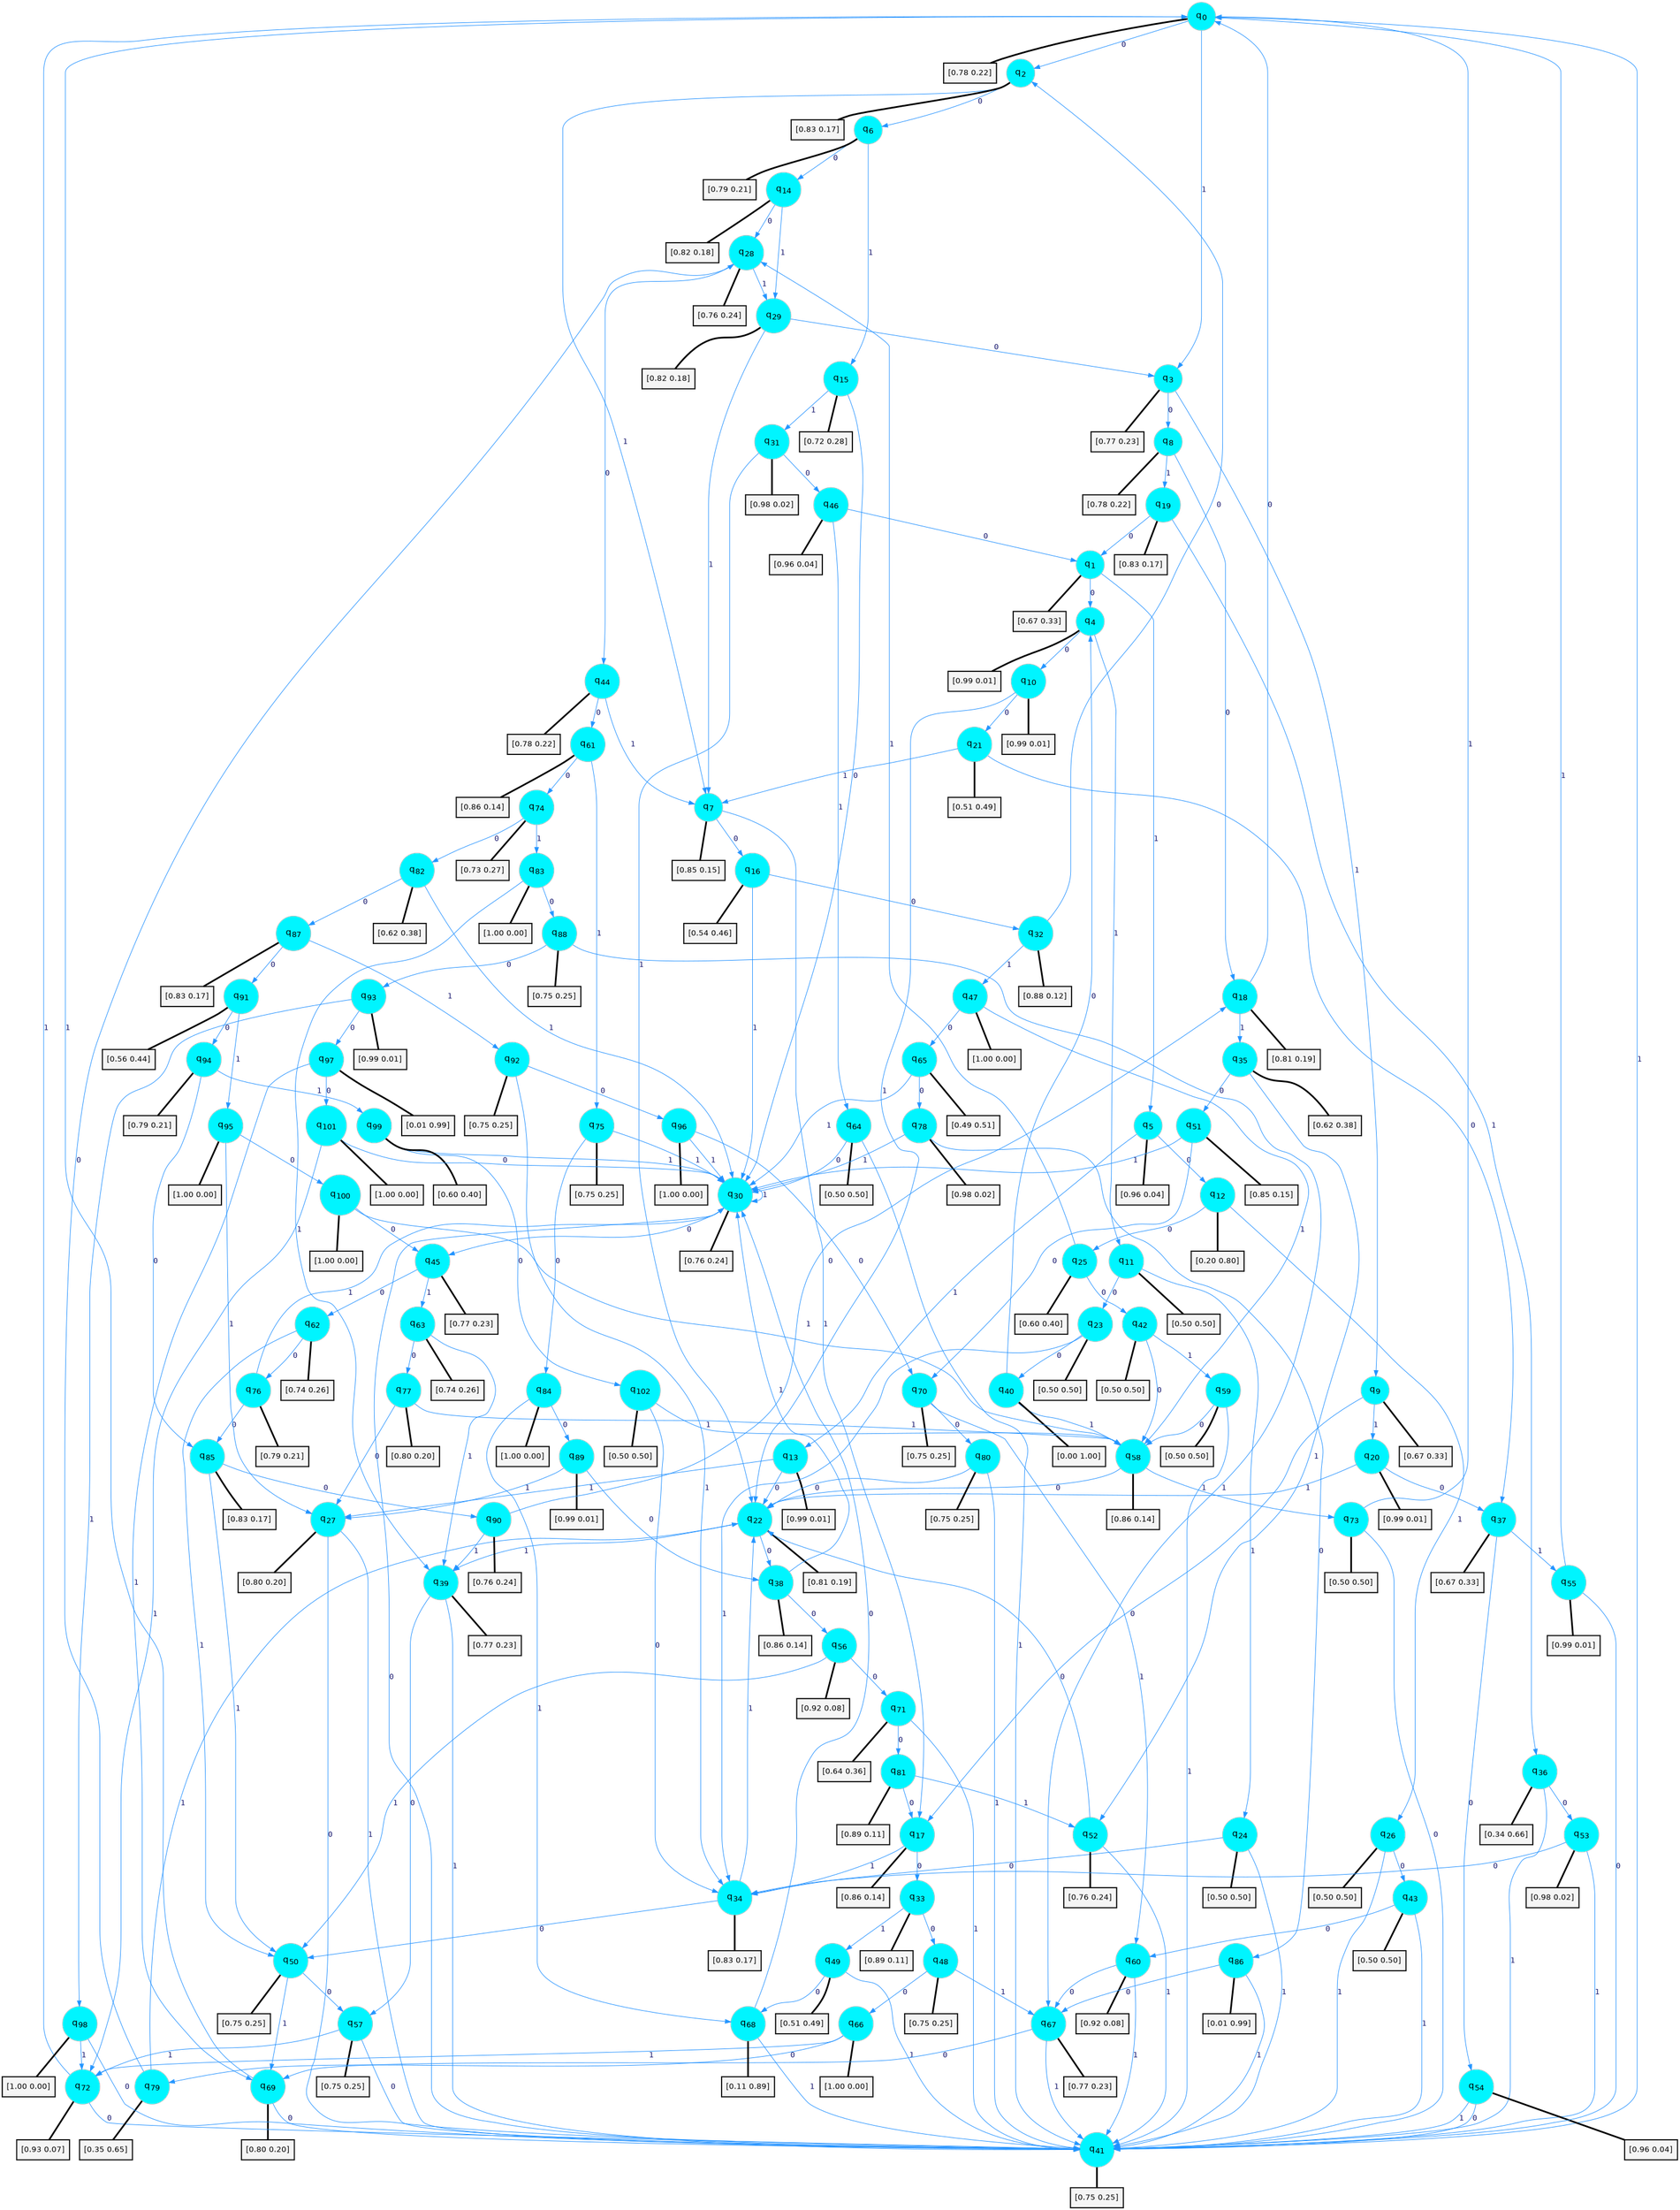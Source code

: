 digraph G {
graph [
bgcolor=transparent, dpi=300, rankdir=TD, size="40,25"];
node [
color=gray, fillcolor=turquoise1, fontcolor=black, fontname=Helvetica, fontsize=16, fontweight=bold, shape=circle, style=filled];
edge [
arrowsize=1, color=dodgerblue1, fontcolor=midnightblue, fontname=courier, fontweight=bold, penwidth=1, style=solid, weight=20];
0[label=<q<SUB>0</SUB>>];
1[label=<q<SUB>1</SUB>>];
2[label=<q<SUB>2</SUB>>];
3[label=<q<SUB>3</SUB>>];
4[label=<q<SUB>4</SUB>>];
5[label=<q<SUB>5</SUB>>];
6[label=<q<SUB>6</SUB>>];
7[label=<q<SUB>7</SUB>>];
8[label=<q<SUB>8</SUB>>];
9[label=<q<SUB>9</SUB>>];
10[label=<q<SUB>10</SUB>>];
11[label=<q<SUB>11</SUB>>];
12[label=<q<SUB>12</SUB>>];
13[label=<q<SUB>13</SUB>>];
14[label=<q<SUB>14</SUB>>];
15[label=<q<SUB>15</SUB>>];
16[label=<q<SUB>16</SUB>>];
17[label=<q<SUB>17</SUB>>];
18[label=<q<SUB>18</SUB>>];
19[label=<q<SUB>19</SUB>>];
20[label=<q<SUB>20</SUB>>];
21[label=<q<SUB>21</SUB>>];
22[label=<q<SUB>22</SUB>>];
23[label=<q<SUB>23</SUB>>];
24[label=<q<SUB>24</SUB>>];
25[label=<q<SUB>25</SUB>>];
26[label=<q<SUB>26</SUB>>];
27[label=<q<SUB>27</SUB>>];
28[label=<q<SUB>28</SUB>>];
29[label=<q<SUB>29</SUB>>];
30[label=<q<SUB>30</SUB>>];
31[label=<q<SUB>31</SUB>>];
32[label=<q<SUB>32</SUB>>];
33[label=<q<SUB>33</SUB>>];
34[label=<q<SUB>34</SUB>>];
35[label=<q<SUB>35</SUB>>];
36[label=<q<SUB>36</SUB>>];
37[label=<q<SUB>37</SUB>>];
38[label=<q<SUB>38</SUB>>];
39[label=<q<SUB>39</SUB>>];
40[label=<q<SUB>40</SUB>>];
41[label=<q<SUB>41</SUB>>];
42[label=<q<SUB>42</SUB>>];
43[label=<q<SUB>43</SUB>>];
44[label=<q<SUB>44</SUB>>];
45[label=<q<SUB>45</SUB>>];
46[label=<q<SUB>46</SUB>>];
47[label=<q<SUB>47</SUB>>];
48[label=<q<SUB>48</SUB>>];
49[label=<q<SUB>49</SUB>>];
50[label=<q<SUB>50</SUB>>];
51[label=<q<SUB>51</SUB>>];
52[label=<q<SUB>52</SUB>>];
53[label=<q<SUB>53</SUB>>];
54[label=<q<SUB>54</SUB>>];
55[label=<q<SUB>55</SUB>>];
56[label=<q<SUB>56</SUB>>];
57[label=<q<SUB>57</SUB>>];
58[label=<q<SUB>58</SUB>>];
59[label=<q<SUB>59</SUB>>];
60[label=<q<SUB>60</SUB>>];
61[label=<q<SUB>61</SUB>>];
62[label=<q<SUB>62</SUB>>];
63[label=<q<SUB>63</SUB>>];
64[label=<q<SUB>64</SUB>>];
65[label=<q<SUB>65</SUB>>];
66[label=<q<SUB>66</SUB>>];
67[label=<q<SUB>67</SUB>>];
68[label=<q<SUB>68</SUB>>];
69[label=<q<SUB>69</SUB>>];
70[label=<q<SUB>70</SUB>>];
71[label=<q<SUB>71</SUB>>];
72[label=<q<SUB>72</SUB>>];
73[label=<q<SUB>73</SUB>>];
74[label=<q<SUB>74</SUB>>];
75[label=<q<SUB>75</SUB>>];
76[label=<q<SUB>76</SUB>>];
77[label=<q<SUB>77</SUB>>];
78[label=<q<SUB>78</SUB>>];
79[label=<q<SUB>79</SUB>>];
80[label=<q<SUB>80</SUB>>];
81[label=<q<SUB>81</SUB>>];
82[label=<q<SUB>82</SUB>>];
83[label=<q<SUB>83</SUB>>];
84[label=<q<SUB>84</SUB>>];
85[label=<q<SUB>85</SUB>>];
86[label=<q<SUB>86</SUB>>];
87[label=<q<SUB>87</SUB>>];
88[label=<q<SUB>88</SUB>>];
89[label=<q<SUB>89</SUB>>];
90[label=<q<SUB>90</SUB>>];
91[label=<q<SUB>91</SUB>>];
92[label=<q<SUB>92</SUB>>];
93[label=<q<SUB>93</SUB>>];
94[label=<q<SUB>94</SUB>>];
95[label=<q<SUB>95</SUB>>];
96[label=<q<SUB>96</SUB>>];
97[label=<q<SUB>97</SUB>>];
98[label=<q<SUB>98</SUB>>];
99[label=<q<SUB>99</SUB>>];
100[label=<q<SUB>100</SUB>>];
101[label=<q<SUB>101</SUB>>];
102[label=<q<SUB>102</SUB>>];
103[label="[0.78 0.22]", shape=box,fontcolor=black, fontname=Helvetica, fontsize=14, penwidth=2, fillcolor=whitesmoke,color=black];
104[label="[0.67 0.33]", shape=box,fontcolor=black, fontname=Helvetica, fontsize=14, penwidth=2, fillcolor=whitesmoke,color=black];
105[label="[0.83 0.17]", shape=box,fontcolor=black, fontname=Helvetica, fontsize=14, penwidth=2, fillcolor=whitesmoke,color=black];
106[label="[0.77 0.23]", shape=box,fontcolor=black, fontname=Helvetica, fontsize=14, penwidth=2, fillcolor=whitesmoke,color=black];
107[label="[0.99 0.01]", shape=box,fontcolor=black, fontname=Helvetica, fontsize=14, penwidth=2, fillcolor=whitesmoke,color=black];
108[label="[0.96 0.04]", shape=box,fontcolor=black, fontname=Helvetica, fontsize=14, penwidth=2, fillcolor=whitesmoke,color=black];
109[label="[0.79 0.21]", shape=box,fontcolor=black, fontname=Helvetica, fontsize=14, penwidth=2, fillcolor=whitesmoke,color=black];
110[label="[0.85 0.15]", shape=box,fontcolor=black, fontname=Helvetica, fontsize=14, penwidth=2, fillcolor=whitesmoke,color=black];
111[label="[0.78 0.22]", shape=box,fontcolor=black, fontname=Helvetica, fontsize=14, penwidth=2, fillcolor=whitesmoke,color=black];
112[label="[0.67 0.33]", shape=box,fontcolor=black, fontname=Helvetica, fontsize=14, penwidth=2, fillcolor=whitesmoke,color=black];
113[label="[0.99 0.01]", shape=box,fontcolor=black, fontname=Helvetica, fontsize=14, penwidth=2, fillcolor=whitesmoke,color=black];
114[label="[0.50 0.50]", shape=box,fontcolor=black, fontname=Helvetica, fontsize=14, penwidth=2, fillcolor=whitesmoke,color=black];
115[label="[0.20 0.80]", shape=box,fontcolor=black, fontname=Helvetica, fontsize=14, penwidth=2, fillcolor=whitesmoke,color=black];
116[label="[0.99 0.01]", shape=box,fontcolor=black, fontname=Helvetica, fontsize=14, penwidth=2, fillcolor=whitesmoke,color=black];
117[label="[0.82 0.18]", shape=box,fontcolor=black, fontname=Helvetica, fontsize=14, penwidth=2, fillcolor=whitesmoke,color=black];
118[label="[0.72 0.28]", shape=box,fontcolor=black, fontname=Helvetica, fontsize=14, penwidth=2, fillcolor=whitesmoke,color=black];
119[label="[0.54 0.46]", shape=box,fontcolor=black, fontname=Helvetica, fontsize=14, penwidth=2, fillcolor=whitesmoke,color=black];
120[label="[0.86 0.14]", shape=box,fontcolor=black, fontname=Helvetica, fontsize=14, penwidth=2, fillcolor=whitesmoke,color=black];
121[label="[0.81 0.19]", shape=box,fontcolor=black, fontname=Helvetica, fontsize=14, penwidth=2, fillcolor=whitesmoke,color=black];
122[label="[0.83 0.17]", shape=box,fontcolor=black, fontname=Helvetica, fontsize=14, penwidth=2, fillcolor=whitesmoke,color=black];
123[label="[0.99 0.01]", shape=box,fontcolor=black, fontname=Helvetica, fontsize=14, penwidth=2, fillcolor=whitesmoke,color=black];
124[label="[0.51 0.49]", shape=box,fontcolor=black, fontname=Helvetica, fontsize=14, penwidth=2, fillcolor=whitesmoke,color=black];
125[label="[0.81 0.19]", shape=box,fontcolor=black, fontname=Helvetica, fontsize=14, penwidth=2, fillcolor=whitesmoke,color=black];
126[label="[0.50 0.50]", shape=box,fontcolor=black, fontname=Helvetica, fontsize=14, penwidth=2, fillcolor=whitesmoke,color=black];
127[label="[0.50 0.50]", shape=box,fontcolor=black, fontname=Helvetica, fontsize=14, penwidth=2, fillcolor=whitesmoke,color=black];
128[label="[0.60 0.40]", shape=box,fontcolor=black, fontname=Helvetica, fontsize=14, penwidth=2, fillcolor=whitesmoke,color=black];
129[label="[0.50 0.50]", shape=box,fontcolor=black, fontname=Helvetica, fontsize=14, penwidth=2, fillcolor=whitesmoke,color=black];
130[label="[0.80 0.20]", shape=box,fontcolor=black, fontname=Helvetica, fontsize=14, penwidth=2, fillcolor=whitesmoke,color=black];
131[label="[0.76 0.24]", shape=box,fontcolor=black, fontname=Helvetica, fontsize=14, penwidth=2, fillcolor=whitesmoke,color=black];
132[label="[0.82 0.18]", shape=box,fontcolor=black, fontname=Helvetica, fontsize=14, penwidth=2, fillcolor=whitesmoke,color=black];
133[label="[0.76 0.24]", shape=box,fontcolor=black, fontname=Helvetica, fontsize=14, penwidth=2, fillcolor=whitesmoke,color=black];
134[label="[0.98 0.02]", shape=box,fontcolor=black, fontname=Helvetica, fontsize=14, penwidth=2, fillcolor=whitesmoke,color=black];
135[label="[0.88 0.12]", shape=box,fontcolor=black, fontname=Helvetica, fontsize=14, penwidth=2, fillcolor=whitesmoke,color=black];
136[label="[0.89 0.11]", shape=box,fontcolor=black, fontname=Helvetica, fontsize=14, penwidth=2, fillcolor=whitesmoke,color=black];
137[label="[0.83 0.17]", shape=box,fontcolor=black, fontname=Helvetica, fontsize=14, penwidth=2, fillcolor=whitesmoke,color=black];
138[label="[0.62 0.38]", shape=box,fontcolor=black, fontname=Helvetica, fontsize=14, penwidth=2, fillcolor=whitesmoke,color=black];
139[label="[0.34 0.66]", shape=box,fontcolor=black, fontname=Helvetica, fontsize=14, penwidth=2, fillcolor=whitesmoke,color=black];
140[label="[0.67 0.33]", shape=box,fontcolor=black, fontname=Helvetica, fontsize=14, penwidth=2, fillcolor=whitesmoke,color=black];
141[label="[0.86 0.14]", shape=box,fontcolor=black, fontname=Helvetica, fontsize=14, penwidth=2, fillcolor=whitesmoke,color=black];
142[label="[0.77 0.23]", shape=box,fontcolor=black, fontname=Helvetica, fontsize=14, penwidth=2, fillcolor=whitesmoke,color=black];
143[label="[0.00 1.00]", shape=box,fontcolor=black, fontname=Helvetica, fontsize=14, penwidth=2, fillcolor=whitesmoke,color=black];
144[label="[0.75 0.25]", shape=box,fontcolor=black, fontname=Helvetica, fontsize=14, penwidth=2, fillcolor=whitesmoke,color=black];
145[label="[0.50 0.50]", shape=box,fontcolor=black, fontname=Helvetica, fontsize=14, penwidth=2, fillcolor=whitesmoke,color=black];
146[label="[0.50 0.50]", shape=box,fontcolor=black, fontname=Helvetica, fontsize=14, penwidth=2, fillcolor=whitesmoke,color=black];
147[label="[0.78 0.22]", shape=box,fontcolor=black, fontname=Helvetica, fontsize=14, penwidth=2, fillcolor=whitesmoke,color=black];
148[label="[0.77 0.23]", shape=box,fontcolor=black, fontname=Helvetica, fontsize=14, penwidth=2, fillcolor=whitesmoke,color=black];
149[label="[0.96 0.04]", shape=box,fontcolor=black, fontname=Helvetica, fontsize=14, penwidth=2, fillcolor=whitesmoke,color=black];
150[label="[1.00 0.00]", shape=box,fontcolor=black, fontname=Helvetica, fontsize=14, penwidth=2, fillcolor=whitesmoke,color=black];
151[label="[0.75 0.25]", shape=box,fontcolor=black, fontname=Helvetica, fontsize=14, penwidth=2, fillcolor=whitesmoke,color=black];
152[label="[0.51 0.49]", shape=box,fontcolor=black, fontname=Helvetica, fontsize=14, penwidth=2, fillcolor=whitesmoke,color=black];
153[label="[0.75 0.25]", shape=box,fontcolor=black, fontname=Helvetica, fontsize=14, penwidth=2, fillcolor=whitesmoke,color=black];
154[label="[0.85 0.15]", shape=box,fontcolor=black, fontname=Helvetica, fontsize=14, penwidth=2, fillcolor=whitesmoke,color=black];
155[label="[0.76 0.24]", shape=box,fontcolor=black, fontname=Helvetica, fontsize=14, penwidth=2, fillcolor=whitesmoke,color=black];
156[label="[0.98 0.02]", shape=box,fontcolor=black, fontname=Helvetica, fontsize=14, penwidth=2, fillcolor=whitesmoke,color=black];
157[label="[0.96 0.04]", shape=box,fontcolor=black, fontname=Helvetica, fontsize=14, penwidth=2, fillcolor=whitesmoke,color=black];
158[label="[0.99 0.01]", shape=box,fontcolor=black, fontname=Helvetica, fontsize=14, penwidth=2, fillcolor=whitesmoke,color=black];
159[label="[0.92 0.08]", shape=box,fontcolor=black, fontname=Helvetica, fontsize=14, penwidth=2, fillcolor=whitesmoke,color=black];
160[label="[0.75 0.25]", shape=box,fontcolor=black, fontname=Helvetica, fontsize=14, penwidth=2, fillcolor=whitesmoke,color=black];
161[label="[0.86 0.14]", shape=box,fontcolor=black, fontname=Helvetica, fontsize=14, penwidth=2, fillcolor=whitesmoke,color=black];
162[label="[0.50 0.50]", shape=box,fontcolor=black, fontname=Helvetica, fontsize=14, penwidth=2, fillcolor=whitesmoke,color=black];
163[label="[0.92 0.08]", shape=box,fontcolor=black, fontname=Helvetica, fontsize=14, penwidth=2, fillcolor=whitesmoke,color=black];
164[label="[0.86 0.14]", shape=box,fontcolor=black, fontname=Helvetica, fontsize=14, penwidth=2, fillcolor=whitesmoke,color=black];
165[label="[0.74 0.26]", shape=box,fontcolor=black, fontname=Helvetica, fontsize=14, penwidth=2, fillcolor=whitesmoke,color=black];
166[label="[0.74 0.26]", shape=box,fontcolor=black, fontname=Helvetica, fontsize=14, penwidth=2, fillcolor=whitesmoke,color=black];
167[label="[0.50 0.50]", shape=box,fontcolor=black, fontname=Helvetica, fontsize=14, penwidth=2, fillcolor=whitesmoke,color=black];
168[label="[0.49 0.51]", shape=box,fontcolor=black, fontname=Helvetica, fontsize=14, penwidth=2, fillcolor=whitesmoke,color=black];
169[label="[1.00 0.00]", shape=box,fontcolor=black, fontname=Helvetica, fontsize=14, penwidth=2, fillcolor=whitesmoke,color=black];
170[label="[0.77 0.23]", shape=box,fontcolor=black, fontname=Helvetica, fontsize=14, penwidth=2, fillcolor=whitesmoke,color=black];
171[label="[0.11 0.89]", shape=box,fontcolor=black, fontname=Helvetica, fontsize=14, penwidth=2, fillcolor=whitesmoke,color=black];
172[label="[0.80 0.20]", shape=box,fontcolor=black, fontname=Helvetica, fontsize=14, penwidth=2, fillcolor=whitesmoke,color=black];
173[label="[0.75 0.25]", shape=box,fontcolor=black, fontname=Helvetica, fontsize=14, penwidth=2, fillcolor=whitesmoke,color=black];
174[label="[0.64 0.36]", shape=box,fontcolor=black, fontname=Helvetica, fontsize=14, penwidth=2, fillcolor=whitesmoke,color=black];
175[label="[0.93 0.07]", shape=box,fontcolor=black, fontname=Helvetica, fontsize=14, penwidth=2, fillcolor=whitesmoke,color=black];
176[label="[0.50 0.50]", shape=box,fontcolor=black, fontname=Helvetica, fontsize=14, penwidth=2, fillcolor=whitesmoke,color=black];
177[label="[0.73 0.27]", shape=box,fontcolor=black, fontname=Helvetica, fontsize=14, penwidth=2, fillcolor=whitesmoke,color=black];
178[label="[0.75 0.25]", shape=box,fontcolor=black, fontname=Helvetica, fontsize=14, penwidth=2, fillcolor=whitesmoke,color=black];
179[label="[0.79 0.21]", shape=box,fontcolor=black, fontname=Helvetica, fontsize=14, penwidth=2, fillcolor=whitesmoke,color=black];
180[label="[0.80 0.20]", shape=box,fontcolor=black, fontname=Helvetica, fontsize=14, penwidth=2, fillcolor=whitesmoke,color=black];
181[label="[0.98 0.02]", shape=box,fontcolor=black, fontname=Helvetica, fontsize=14, penwidth=2, fillcolor=whitesmoke,color=black];
182[label="[0.35 0.65]", shape=box,fontcolor=black, fontname=Helvetica, fontsize=14, penwidth=2, fillcolor=whitesmoke,color=black];
183[label="[0.75 0.25]", shape=box,fontcolor=black, fontname=Helvetica, fontsize=14, penwidth=2, fillcolor=whitesmoke,color=black];
184[label="[0.89 0.11]", shape=box,fontcolor=black, fontname=Helvetica, fontsize=14, penwidth=2, fillcolor=whitesmoke,color=black];
185[label="[0.62 0.38]", shape=box,fontcolor=black, fontname=Helvetica, fontsize=14, penwidth=2, fillcolor=whitesmoke,color=black];
186[label="[1.00 0.00]", shape=box,fontcolor=black, fontname=Helvetica, fontsize=14, penwidth=2, fillcolor=whitesmoke,color=black];
187[label="[1.00 0.00]", shape=box,fontcolor=black, fontname=Helvetica, fontsize=14, penwidth=2, fillcolor=whitesmoke,color=black];
188[label="[0.83 0.17]", shape=box,fontcolor=black, fontname=Helvetica, fontsize=14, penwidth=2, fillcolor=whitesmoke,color=black];
189[label="[0.01 0.99]", shape=box,fontcolor=black, fontname=Helvetica, fontsize=14, penwidth=2, fillcolor=whitesmoke,color=black];
190[label="[0.83 0.17]", shape=box,fontcolor=black, fontname=Helvetica, fontsize=14, penwidth=2, fillcolor=whitesmoke,color=black];
191[label="[0.75 0.25]", shape=box,fontcolor=black, fontname=Helvetica, fontsize=14, penwidth=2, fillcolor=whitesmoke,color=black];
192[label="[0.99 0.01]", shape=box,fontcolor=black, fontname=Helvetica, fontsize=14, penwidth=2, fillcolor=whitesmoke,color=black];
193[label="[0.76 0.24]", shape=box,fontcolor=black, fontname=Helvetica, fontsize=14, penwidth=2, fillcolor=whitesmoke,color=black];
194[label="[0.56 0.44]", shape=box,fontcolor=black, fontname=Helvetica, fontsize=14, penwidth=2, fillcolor=whitesmoke,color=black];
195[label="[0.75 0.25]", shape=box,fontcolor=black, fontname=Helvetica, fontsize=14, penwidth=2, fillcolor=whitesmoke,color=black];
196[label="[0.99 0.01]", shape=box,fontcolor=black, fontname=Helvetica, fontsize=14, penwidth=2, fillcolor=whitesmoke,color=black];
197[label="[0.79 0.21]", shape=box,fontcolor=black, fontname=Helvetica, fontsize=14, penwidth=2, fillcolor=whitesmoke,color=black];
198[label="[1.00 0.00]", shape=box,fontcolor=black, fontname=Helvetica, fontsize=14, penwidth=2, fillcolor=whitesmoke,color=black];
199[label="[1.00 0.00]", shape=box,fontcolor=black, fontname=Helvetica, fontsize=14, penwidth=2, fillcolor=whitesmoke,color=black];
200[label="[0.01 0.99]", shape=box,fontcolor=black, fontname=Helvetica, fontsize=14, penwidth=2, fillcolor=whitesmoke,color=black];
201[label="[1.00 0.00]", shape=box,fontcolor=black, fontname=Helvetica, fontsize=14, penwidth=2, fillcolor=whitesmoke,color=black];
202[label="[0.60 0.40]", shape=box,fontcolor=black, fontname=Helvetica, fontsize=14, penwidth=2, fillcolor=whitesmoke,color=black];
203[label="[1.00 0.00]", shape=box,fontcolor=black, fontname=Helvetica, fontsize=14, penwidth=2, fillcolor=whitesmoke,color=black];
204[label="[1.00 0.00]", shape=box,fontcolor=black, fontname=Helvetica, fontsize=14, penwidth=2, fillcolor=whitesmoke,color=black];
205[label="[0.50 0.50]", shape=box,fontcolor=black, fontname=Helvetica, fontsize=14, penwidth=2, fillcolor=whitesmoke,color=black];
0->2 [label=0];
0->3 [label=1];
0->103 [arrowhead=none, penwidth=3,color=black];
1->4 [label=0];
1->5 [label=1];
1->104 [arrowhead=none, penwidth=3,color=black];
2->6 [label=0];
2->7 [label=1];
2->105 [arrowhead=none, penwidth=3,color=black];
3->8 [label=0];
3->9 [label=1];
3->106 [arrowhead=none, penwidth=3,color=black];
4->10 [label=0];
4->11 [label=1];
4->107 [arrowhead=none, penwidth=3,color=black];
5->12 [label=0];
5->13 [label=1];
5->108 [arrowhead=none, penwidth=3,color=black];
6->14 [label=0];
6->15 [label=1];
6->109 [arrowhead=none, penwidth=3,color=black];
7->16 [label=0];
7->17 [label=1];
7->110 [arrowhead=none, penwidth=3,color=black];
8->18 [label=0];
8->19 [label=1];
8->111 [arrowhead=none, penwidth=3,color=black];
9->17 [label=0];
9->20 [label=1];
9->112 [arrowhead=none, penwidth=3,color=black];
10->21 [label=0];
10->22 [label=1];
10->113 [arrowhead=none, penwidth=3,color=black];
11->23 [label=0];
11->24 [label=1];
11->114 [arrowhead=none, penwidth=3,color=black];
12->25 [label=0];
12->26 [label=1];
12->115 [arrowhead=none, penwidth=3,color=black];
13->22 [label=0];
13->27 [label=1];
13->116 [arrowhead=none, penwidth=3,color=black];
14->28 [label=0];
14->29 [label=1];
14->117 [arrowhead=none, penwidth=3,color=black];
15->30 [label=0];
15->31 [label=1];
15->118 [arrowhead=none, penwidth=3,color=black];
16->32 [label=0];
16->30 [label=1];
16->119 [arrowhead=none, penwidth=3,color=black];
17->33 [label=0];
17->34 [label=1];
17->120 [arrowhead=none, penwidth=3,color=black];
18->0 [label=0];
18->35 [label=1];
18->121 [arrowhead=none, penwidth=3,color=black];
19->1 [label=0];
19->36 [label=1];
19->122 [arrowhead=none, penwidth=3,color=black];
20->37 [label=0];
20->22 [label=1];
20->123 [arrowhead=none, penwidth=3,color=black];
21->37 [label=0];
21->7 [label=1];
21->124 [arrowhead=none, penwidth=3,color=black];
22->38 [label=0];
22->39 [label=1];
22->125 [arrowhead=none, penwidth=3,color=black];
23->40 [label=0];
23->34 [label=1];
23->126 [arrowhead=none, penwidth=3,color=black];
24->34 [label=0];
24->41 [label=1];
24->127 [arrowhead=none, penwidth=3,color=black];
25->42 [label=0];
25->28 [label=1];
25->128 [arrowhead=none, penwidth=3,color=black];
26->43 [label=0];
26->41 [label=1];
26->129 [arrowhead=none, penwidth=3,color=black];
27->41 [label=0];
27->41 [label=1];
27->130 [arrowhead=none, penwidth=3,color=black];
28->44 [label=0];
28->29 [label=1];
28->131 [arrowhead=none, penwidth=3,color=black];
29->3 [label=0];
29->7 [label=1];
29->132 [arrowhead=none, penwidth=3,color=black];
30->45 [label=0];
30->30 [label=1];
30->133 [arrowhead=none, penwidth=3,color=black];
31->46 [label=0];
31->22 [label=1];
31->134 [arrowhead=none, penwidth=3,color=black];
32->2 [label=0];
32->47 [label=1];
32->135 [arrowhead=none, penwidth=3,color=black];
33->48 [label=0];
33->49 [label=1];
33->136 [arrowhead=none, penwidth=3,color=black];
34->50 [label=0];
34->22 [label=1];
34->137 [arrowhead=none, penwidth=3,color=black];
35->51 [label=0];
35->52 [label=1];
35->138 [arrowhead=none, penwidth=3,color=black];
36->53 [label=0];
36->41 [label=1];
36->139 [arrowhead=none, penwidth=3,color=black];
37->54 [label=0];
37->55 [label=1];
37->140 [arrowhead=none, penwidth=3,color=black];
38->56 [label=0];
38->30 [label=1];
38->141 [arrowhead=none, penwidth=3,color=black];
39->57 [label=0];
39->41 [label=1];
39->142 [arrowhead=none, penwidth=3,color=black];
40->4 [label=0];
40->58 [label=1];
40->143 [arrowhead=none, penwidth=3,color=black];
41->30 [label=0];
41->0 [label=1];
41->144 [arrowhead=none, penwidth=3,color=black];
42->58 [label=0];
42->59 [label=1];
42->145 [arrowhead=none, penwidth=3,color=black];
43->60 [label=0];
43->41 [label=1];
43->146 [arrowhead=none, penwidth=3,color=black];
44->61 [label=0];
44->7 [label=1];
44->147 [arrowhead=none, penwidth=3,color=black];
45->62 [label=0];
45->63 [label=1];
45->148 [arrowhead=none, penwidth=3,color=black];
46->1 [label=0];
46->64 [label=1];
46->149 [arrowhead=none, penwidth=3,color=black];
47->65 [label=0];
47->58 [label=1];
47->150 [arrowhead=none, penwidth=3,color=black];
48->66 [label=0];
48->67 [label=1];
48->151 [arrowhead=none, penwidth=3,color=black];
49->68 [label=0];
49->41 [label=1];
49->152 [arrowhead=none, penwidth=3,color=black];
50->57 [label=0];
50->69 [label=1];
50->153 [arrowhead=none, penwidth=3,color=black];
51->70 [label=0];
51->30 [label=1];
51->154 [arrowhead=none, penwidth=3,color=black];
52->22 [label=0];
52->41 [label=1];
52->155 [arrowhead=none, penwidth=3,color=black];
53->34 [label=0];
53->41 [label=1];
53->156 [arrowhead=none, penwidth=3,color=black];
54->41 [label=0];
54->41 [label=1];
54->157 [arrowhead=none, penwidth=3,color=black];
55->41 [label=0];
55->0 [label=1];
55->158 [arrowhead=none, penwidth=3,color=black];
56->71 [label=0];
56->50 [label=1];
56->159 [arrowhead=none, penwidth=3,color=black];
57->41 [label=0];
57->72 [label=1];
57->160 [arrowhead=none, penwidth=3,color=black];
58->22 [label=0];
58->73 [label=1];
58->161 [arrowhead=none, penwidth=3,color=black];
59->58 [label=0];
59->41 [label=1];
59->162 [arrowhead=none, penwidth=3,color=black];
60->67 [label=0];
60->41 [label=1];
60->163 [arrowhead=none, penwidth=3,color=black];
61->74 [label=0];
61->75 [label=1];
61->164 [arrowhead=none, penwidth=3,color=black];
62->76 [label=0];
62->50 [label=1];
62->165 [arrowhead=none, penwidth=3,color=black];
63->77 [label=0];
63->39 [label=1];
63->166 [arrowhead=none, penwidth=3,color=black];
64->30 [label=0];
64->41 [label=1];
64->167 [arrowhead=none, penwidth=3,color=black];
65->78 [label=0];
65->30 [label=1];
65->168 [arrowhead=none, penwidth=3,color=black];
66->79 [label=0];
66->72 [label=1];
66->169 [arrowhead=none, penwidth=3,color=black];
67->69 [label=0];
67->41 [label=1];
67->170 [arrowhead=none, penwidth=3,color=black];
68->30 [label=0];
68->41 [label=1];
68->171 [arrowhead=none, penwidth=3,color=black];
69->41 [label=0];
69->0 [label=1];
69->172 [arrowhead=none, penwidth=3,color=black];
70->80 [label=0];
70->60 [label=1];
70->173 [arrowhead=none, penwidth=3,color=black];
71->81 [label=0];
71->41 [label=1];
71->174 [arrowhead=none, penwidth=3,color=black];
72->41 [label=0];
72->0 [label=1];
72->175 [arrowhead=none, penwidth=3,color=black];
73->41 [label=0];
73->0 [label=1];
73->176 [arrowhead=none, penwidth=3,color=black];
74->82 [label=0];
74->83 [label=1];
74->177 [arrowhead=none, penwidth=3,color=black];
75->84 [label=0];
75->30 [label=1];
75->178 [arrowhead=none, penwidth=3,color=black];
76->85 [label=0];
76->30 [label=1];
76->179 [arrowhead=none, penwidth=3,color=black];
77->27 [label=0];
77->58 [label=1];
77->180 [arrowhead=none, penwidth=3,color=black];
78->86 [label=0];
78->30 [label=1];
78->181 [arrowhead=none, penwidth=3,color=black];
79->28 [label=0];
79->22 [label=1];
79->182 [arrowhead=none, penwidth=3,color=black];
80->22 [label=0];
80->41 [label=1];
80->183 [arrowhead=none, penwidth=3,color=black];
81->17 [label=0];
81->52 [label=1];
81->184 [arrowhead=none, penwidth=3,color=black];
82->87 [label=0];
82->30 [label=1];
82->185 [arrowhead=none, penwidth=3,color=black];
83->88 [label=0];
83->39 [label=1];
83->186 [arrowhead=none, penwidth=3,color=black];
84->89 [label=0];
84->68 [label=1];
84->187 [arrowhead=none, penwidth=3,color=black];
85->90 [label=0];
85->50 [label=1];
85->188 [arrowhead=none, penwidth=3,color=black];
86->67 [label=0];
86->41 [label=1];
86->189 [arrowhead=none, penwidth=3,color=black];
87->91 [label=0];
87->92 [label=1];
87->190 [arrowhead=none, penwidth=3,color=black];
88->93 [label=0];
88->67 [label=1];
88->191 [arrowhead=none, penwidth=3,color=black];
89->38 [label=0];
89->27 [label=1];
89->192 [arrowhead=none, penwidth=3,color=black];
90->18 [label=0];
90->39 [label=1];
90->193 [arrowhead=none, penwidth=3,color=black];
91->94 [label=0];
91->95 [label=1];
91->194 [arrowhead=none, penwidth=3,color=black];
92->96 [label=0];
92->34 [label=1];
92->195 [arrowhead=none, penwidth=3,color=black];
93->97 [label=0];
93->98 [label=1];
93->196 [arrowhead=none, penwidth=3,color=black];
94->85 [label=0];
94->99 [label=1];
94->197 [arrowhead=none, penwidth=3,color=black];
95->100 [label=0];
95->27 [label=1];
95->198 [arrowhead=none, penwidth=3,color=black];
96->70 [label=0];
96->30 [label=1];
96->199 [arrowhead=none, penwidth=3,color=black];
97->101 [label=0];
97->69 [label=1];
97->200 [arrowhead=none, penwidth=3,color=black];
98->41 [label=0];
98->72 [label=1];
98->201 [arrowhead=none, penwidth=3,color=black];
99->102 [label=0];
99->30 [label=1];
99->202 [arrowhead=none, penwidth=3,color=black];
100->45 [label=0];
100->58 [label=1];
100->203 [arrowhead=none, penwidth=3,color=black];
101->30 [label=0];
101->72 [label=1];
101->204 [arrowhead=none, penwidth=3,color=black];
102->34 [label=0];
102->58 [label=1];
102->205 [arrowhead=none, penwidth=3,color=black];
}
